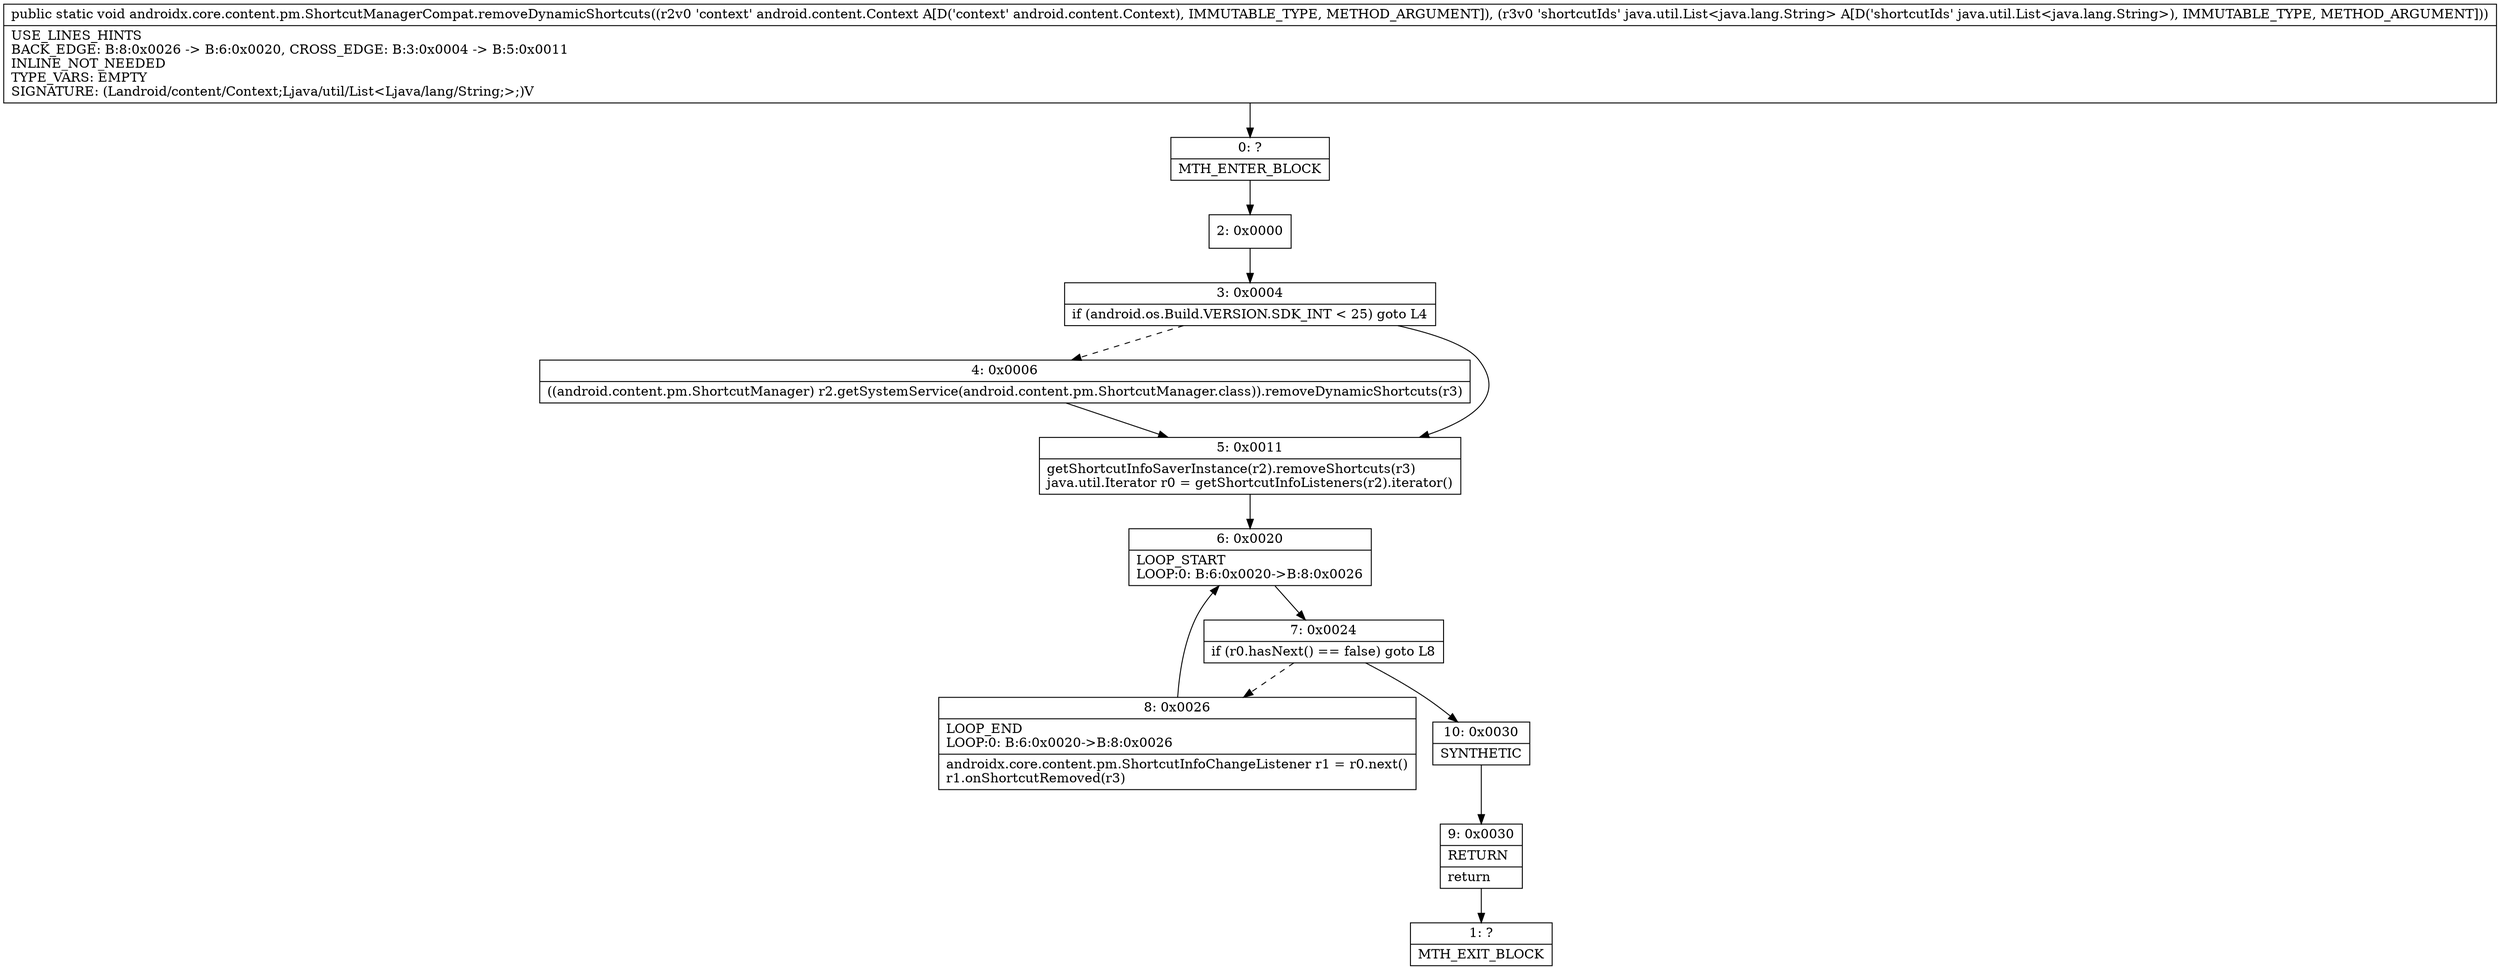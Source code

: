 digraph "CFG forandroidx.core.content.pm.ShortcutManagerCompat.removeDynamicShortcuts(Landroid\/content\/Context;Ljava\/util\/List;)V" {
Node_0 [shape=record,label="{0\:\ ?|MTH_ENTER_BLOCK\l}"];
Node_2 [shape=record,label="{2\:\ 0x0000}"];
Node_3 [shape=record,label="{3\:\ 0x0004|if (android.os.Build.VERSION.SDK_INT \< 25) goto L4\l}"];
Node_4 [shape=record,label="{4\:\ 0x0006|((android.content.pm.ShortcutManager) r2.getSystemService(android.content.pm.ShortcutManager.class)).removeDynamicShortcuts(r3)\l}"];
Node_5 [shape=record,label="{5\:\ 0x0011|getShortcutInfoSaverInstance(r2).removeShortcuts(r3)\ljava.util.Iterator r0 = getShortcutInfoListeners(r2).iterator()\l}"];
Node_6 [shape=record,label="{6\:\ 0x0020|LOOP_START\lLOOP:0: B:6:0x0020\-\>B:8:0x0026\l}"];
Node_7 [shape=record,label="{7\:\ 0x0024|if (r0.hasNext() == false) goto L8\l}"];
Node_8 [shape=record,label="{8\:\ 0x0026|LOOP_END\lLOOP:0: B:6:0x0020\-\>B:8:0x0026\l|androidx.core.content.pm.ShortcutInfoChangeListener r1 = r0.next()\lr1.onShortcutRemoved(r3)\l}"];
Node_10 [shape=record,label="{10\:\ 0x0030|SYNTHETIC\l}"];
Node_9 [shape=record,label="{9\:\ 0x0030|RETURN\l|return\l}"];
Node_1 [shape=record,label="{1\:\ ?|MTH_EXIT_BLOCK\l}"];
MethodNode[shape=record,label="{public static void androidx.core.content.pm.ShortcutManagerCompat.removeDynamicShortcuts((r2v0 'context' android.content.Context A[D('context' android.content.Context), IMMUTABLE_TYPE, METHOD_ARGUMENT]), (r3v0 'shortcutIds' java.util.List\<java.lang.String\> A[D('shortcutIds' java.util.List\<java.lang.String\>), IMMUTABLE_TYPE, METHOD_ARGUMENT]))  | USE_LINES_HINTS\lBACK_EDGE: B:8:0x0026 \-\> B:6:0x0020, CROSS_EDGE: B:3:0x0004 \-\> B:5:0x0011\lINLINE_NOT_NEEDED\lTYPE_VARS: EMPTY\lSIGNATURE: (Landroid\/content\/Context;Ljava\/util\/List\<Ljava\/lang\/String;\>;)V\l}"];
MethodNode -> Node_0;Node_0 -> Node_2;
Node_2 -> Node_3;
Node_3 -> Node_4[style=dashed];
Node_3 -> Node_5;
Node_4 -> Node_5;
Node_5 -> Node_6;
Node_6 -> Node_7;
Node_7 -> Node_8[style=dashed];
Node_7 -> Node_10;
Node_8 -> Node_6;
Node_10 -> Node_9;
Node_9 -> Node_1;
}

